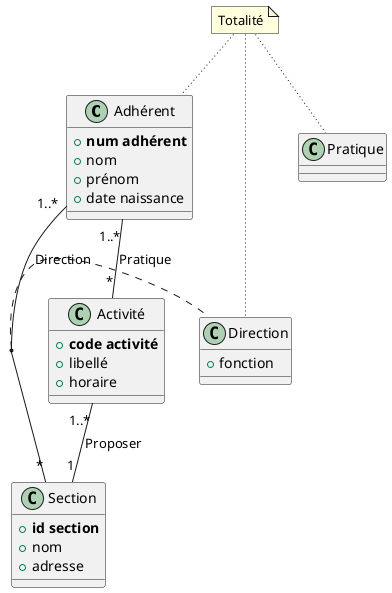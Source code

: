 @startuml title

top to bottom direction
' skinparam linetype ortho

' %%mocodo
' Adhérent: num adhérent, nom, prénom, date naissance
' 
' Pratique, 0N Adhérent, 1N Activité
' :
' Direction, 0N Adhérent, 1N Section: fonction
' 
' Activité: code activité, libellé, horaire
' Proposer, 11 Activité, 1N Section
' Section: id section, nom, adresse
' 
' (T) --Pratique, --Direction, ..Adhérent, Proposer

class Adhérent {
    + **num adhérent**
    + nom
    + prénom
    + date naissance
}

Adhérent "1..*" -- "*" Activité: Pratique

note "Totalité" as N1
N1 -[dotted]- Pratique
N1 -[dotted]- Direction
N1 -[dotted]- Adhérent

Adhérent "1..*" -- "*" Section
(Adhérent, Section) .. Direction: Direction
class Direction {
    + fonction
}

class Activité {
    + **code activité**
    + libellé
    + horaire
}

Activité "1..*" -- "1" Section: Proposer

class Section {
    + **id section**
    + nom
    + adresse
}

@enduml
